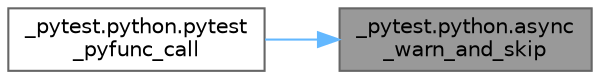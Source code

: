digraph "_pytest.python.async_warn_and_skip"
{
 // LATEX_PDF_SIZE
  bgcolor="transparent";
  edge [fontname=Helvetica,fontsize=10,labelfontname=Helvetica,labelfontsize=10];
  node [fontname=Helvetica,fontsize=10,shape=box,height=0.2,width=0.4];
  rankdir="RL";
  Node1 [id="Node000001",label="_pytest.python.async\l_warn_and_skip",height=0.2,width=0.4,color="gray40", fillcolor="grey60", style="filled", fontcolor="black",tooltip=" "];
  Node1 -> Node2 [id="edge1_Node000001_Node000002",dir="back",color="steelblue1",style="solid",tooltip=" "];
  Node2 [id="Node000002",label="_pytest.python.pytest\l_pyfunc_call",height=0.2,width=0.4,color="grey40", fillcolor="white", style="filled",URL="$namespace__pytest_1_1python.html#a6c7dfa373e2f895bd508cc3cb90d39e9",tooltip=" "];
}
